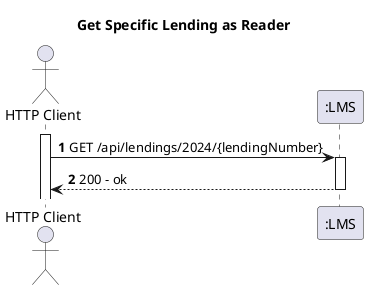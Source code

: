@startuml
'https://plantuml.com/sequence-diagram
autoactivate on
autonumber

title Get Specific Lending as Reader

actor "HTTP Client" as Anonymous
participant ":LMS" as System


activate Anonymous

Anonymous -> System: GET /api/lendings/2024/{lendingNumber}

System --> Anonymous: 200 - ok

@enduml
